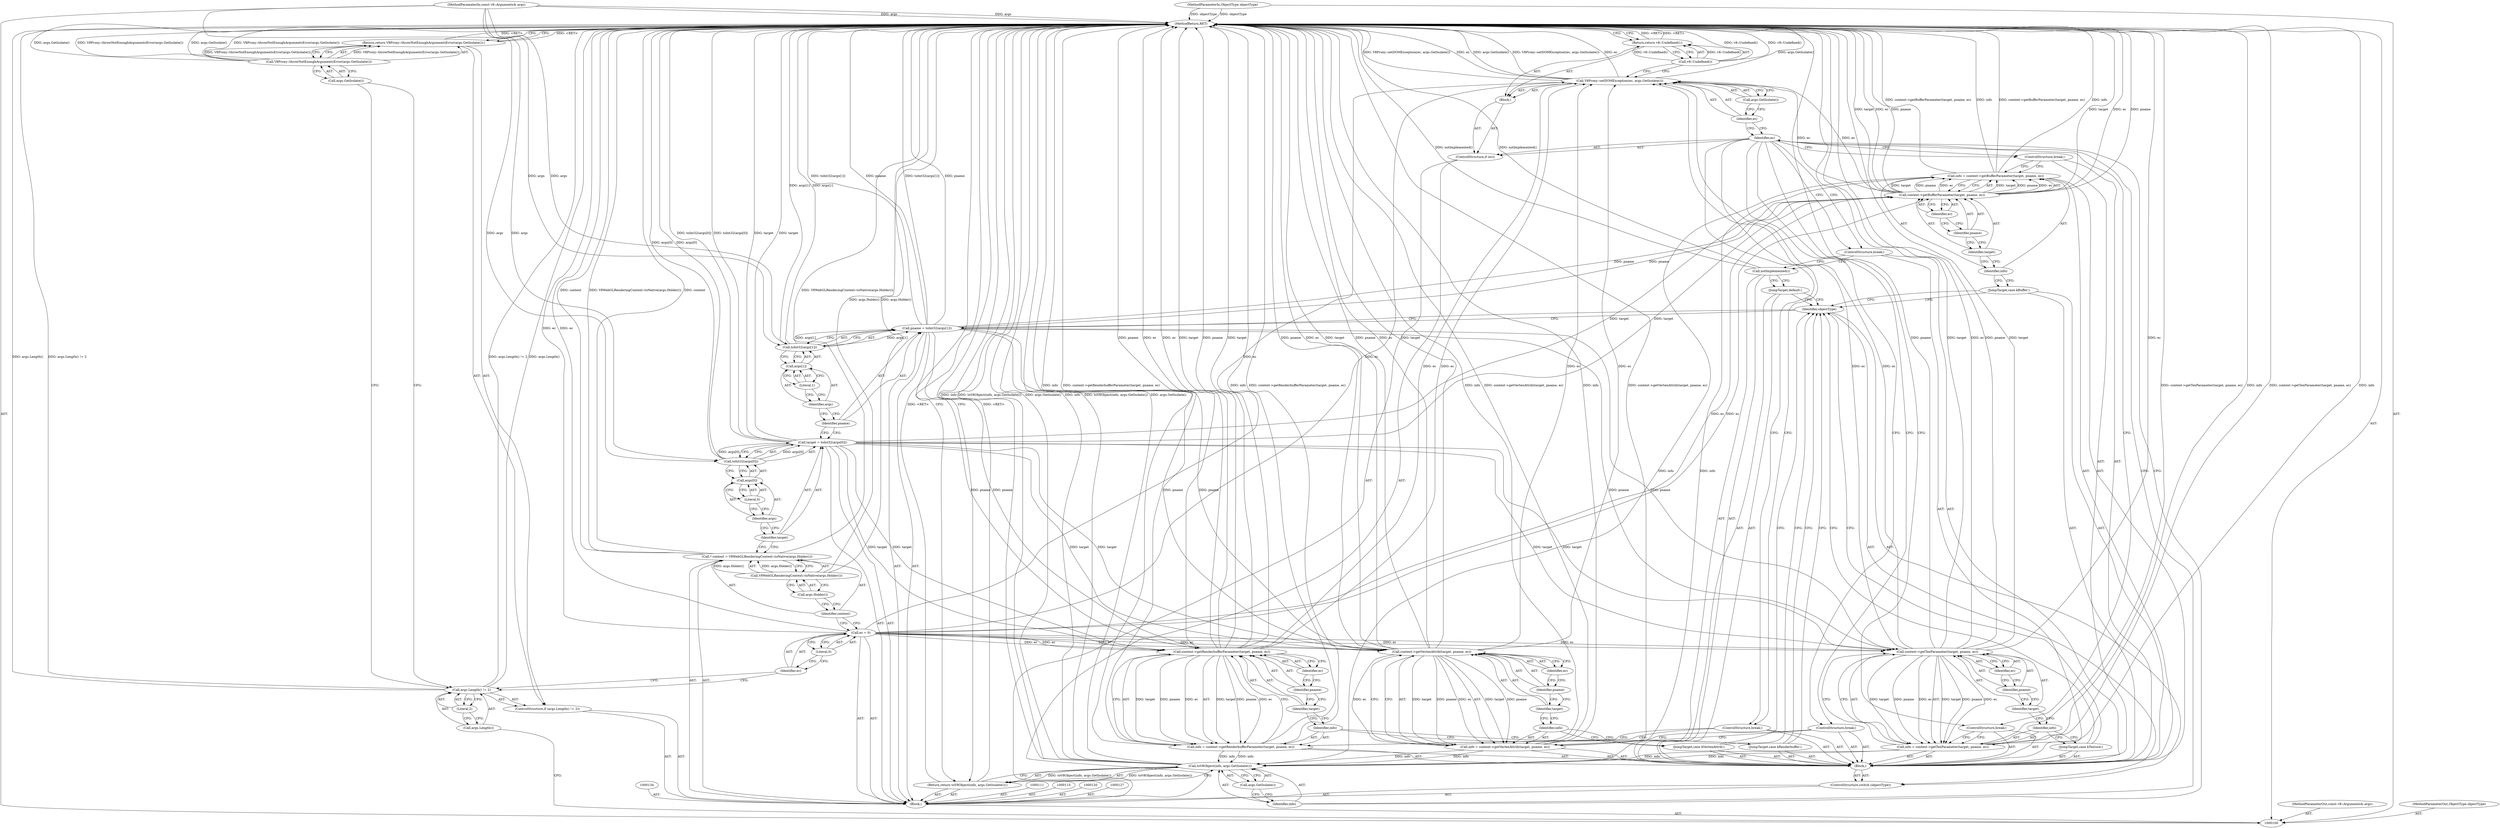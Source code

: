 digraph "0_Chrome_e9372a1bfd3588a80fcf49aa07321f0971dd6091_57" {
"1000185" [label="(MethodReturn,RET)"];
"1000101" [label="(MethodParameterIn,const v8::Arguments& args)"];
"1000271" [label="(MethodParameterOut,const v8::Arguments& args)"];
"1000102" [label="(MethodParameterIn,ObjectType objectType)"];
"1000272" [label="(MethodParameterOut,ObjectType objectType)"];
"1000136" [label="(Identifier,objectType)"];
"1000137" [label="(Block,)"];
"1000135" [label="(ControlStructure,switch (objectType))"];
"1000138" [label="(JumpTarget,case kBuffer:)"];
"1000141" [label="(Call,context->getBufferParameter(target, pname, ec))"];
"1000142" [label="(Identifier,target)"];
"1000143" [label="(Identifier,pname)"];
"1000144" [label="(Identifier,ec)"];
"1000139" [label="(Call,info = context->getBufferParameter(target, pname, ec))"];
"1000140" [label="(Identifier,info)"];
"1000145" [label="(ControlStructure,break;)"];
"1000146" [label="(JumpTarget,case kRenderbuffer:)"];
"1000149" [label="(Call,context->getRenderbufferParameter(target, pname, ec))"];
"1000150" [label="(Identifier,target)"];
"1000151" [label="(Identifier,pname)"];
"1000152" [label="(Identifier,ec)"];
"1000147" [label="(Call,info = context->getRenderbufferParameter(target, pname, ec))"];
"1000148" [label="(Identifier,info)"];
"1000153" [label="(ControlStructure,break;)"];
"1000154" [label="(JumpTarget,case kTexture:)"];
"1000157" [label="(Call,context->getTexParameter(target, pname, ec))"];
"1000158" [label="(Identifier,target)"];
"1000159" [label="(Identifier,pname)"];
"1000160" [label="(Identifier,ec)"];
"1000155" [label="(Call,info = context->getTexParameter(target, pname, ec))"];
"1000156" [label="(Identifier,info)"];
"1000103" [label="(Block,)"];
"1000161" [label="(ControlStructure,break;)"];
"1000162" [label="(JumpTarget,case kVertexAttrib:)"];
"1000165" [label="(Call,context->getVertexAttrib(target, pname, ec))"];
"1000166" [label="(Identifier,target)"];
"1000167" [label="(Identifier,pname)"];
"1000168" [label="(Identifier,ec)"];
"1000163" [label="(Call,info = context->getVertexAttrib(target, pname, ec))"];
"1000164" [label="(Identifier,info)"];
"1000169" [label="(ControlStructure,break;)"];
"1000170" [label="(JumpTarget,default:)"];
"1000171" [label="(Call,notImplemented())"];
"1000172" [label="(ControlStructure,break;)"];
"1000175" [label="(Block,)"];
"1000173" [label="(ControlStructure,if (ec))"];
"1000174" [label="(Identifier,ec)"];
"1000177" [label="(Identifier,ec)"];
"1000178" [label="(Call,args.GetIsolate())"];
"1000176" [label="(Call,V8Proxy::setDOMException(ec, args.GetIsolate()))"];
"1000107" [label="(Literal,2)"];
"1000104" [label="(ControlStructure,if (args.Length() != 2))"];
"1000105" [label="(Call,args.Length() != 2)"];
"1000106" [label="(Call,args.Length())"];
"1000180" [label="(Call,v8::Undefined())"];
"1000179" [label="(Return,return v8::Undefined();)"];
"1000182" [label="(Call,toV8Object(info, args.GetIsolate()))"];
"1000183" [label="(Identifier,info)"];
"1000184" [label="(Call,args.GetIsolate())"];
"1000181" [label="(Return,return toV8Object(info, args.GetIsolate());)"];
"1000109" [label="(Call,V8Proxy::throwNotEnoughArgumentsError(args.GetIsolate()))"];
"1000110" [label="(Call,args.GetIsolate())"];
"1000108" [label="(Return,return V8Proxy::throwNotEnoughArgumentsError(args.GetIsolate());)"];
"1000112" [label="(Call,ec = 0)"];
"1000113" [label="(Identifier,ec)"];
"1000114" [label="(Literal,0)"];
"1000116" [label="(Call,* context = V8WebGLRenderingContext::toNative(args.Holder()))"];
"1000117" [label="(Identifier,context)"];
"1000118" [label="(Call,V8WebGLRenderingContext::toNative(args.Holder()))"];
"1000119" [label="(Call,args.Holder())"];
"1000121" [label="(Call,target = toInt32(args[0]))"];
"1000122" [label="(Identifier,target)"];
"1000123" [label="(Call,toInt32(args[0]))"];
"1000124" [label="(Call,args[0])"];
"1000125" [label="(Identifier,args)"];
"1000126" [label="(Literal,0)"];
"1000128" [label="(Call,pname = toInt32(args[1]))"];
"1000129" [label="(Identifier,pname)"];
"1000130" [label="(Call,toInt32(args[1]))"];
"1000131" [label="(Call,args[1])"];
"1000132" [label="(Identifier,args)"];
"1000133" [label="(Literal,1)"];
"1000185" -> "1000100"  [label="AST: "];
"1000185" -> "1000108"  [label="CFG: "];
"1000185" -> "1000179"  [label="CFG: "];
"1000185" -> "1000181"  [label="CFG: "];
"1000181" -> "1000185"  [label="DDG: <RET>"];
"1000108" -> "1000185"  [label="DDG: <RET>"];
"1000179" -> "1000185"  [label="DDG: <RET>"];
"1000141" -> "1000185"  [label="DDG: target"];
"1000141" -> "1000185"  [label="DDG: ec"];
"1000141" -> "1000185"  [label="DDG: pname"];
"1000149" -> "1000185"  [label="DDG: pname"];
"1000149" -> "1000185"  [label="DDG: ec"];
"1000149" -> "1000185"  [label="DDG: target"];
"1000155" -> "1000185"  [label="DDG: context->getTexParameter(target, pname, ec)"];
"1000155" -> "1000185"  [label="DDG: info"];
"1000105" -> "1000185"  [label="DDG: args.Length() != 2"];
"1000105" -> "1000185"  [label="DDG: args.Length()"];
"1000157" -> "1000185"  [label="DDG: ec"];
"1000157" -> "1000185"  [label="DDG: pname"];
"1000157" -> "1000185"  [label="DDG: target"];
"1000116" -> "1000185"  [label="DDG: V8WebGLRenderingContext::toNative(args.Holder())"];
"1000116" -> "1000185"  [label="DDG: context"];
"1000118" -> "1000185"  [label="DDG: args.Holder()"];
"1000182" -> "1000185"  [label="DDG: toV8Object(info, args.GetIsolate())"];
"1000182" -> "1000185"  [label="DDG: args.GetIsolate()"];
"1000182" -> "1000185"  [label="DDG: info"];
"1000176" -> "1000185"  [label="DDG: args.GetIsolate()"];
"1000176" -> "1000185"  [label="DDG: V8Proxy::setDOMException(ec, args.GetIsolate())"];
"1000176" -> "1000185"  [label="DDG: ec"];
"1000165" -> "1000185"  [label="DDG: ec"];
"1000165" -> "1000185"  [label="DDG: target"];
"1000165" -> "1000185"  [label="DDG: pname"];
"1000128" -> "1000185"  [label="DDG: toInt32(args[1])"];
"1000128" -> "1000185"  [label="DDG: pname"];
"1000163" -> "1000185"  [label="DDG: info"];
"1000163" -> "1000185"  [label="DDG: context->getVertexAttrib(target, pname, ec)"];
"1000121" -> "1000185"  [label="DDG: toInt32(args[0])"];
"1000121" -> "1000185"  [label="DDG: target"];
"1000139" -> "1000185"  [label="DDG: context->getBufferParameter(target, pname, ec)"];
"1000139" -> "1000185"  [label="DDG: info"];
"1000180" -> "1000185"  [label="DDG: v8::Undefined()"];
"1000147" -> "1000185"  [label="DDG: context->getRenderbufferParameter(target, pname, ec)"];
"1000147" -> "1000185"  [label="DDG: info"];
"1000102" -> "1000185"  [label="DDG: objectType"];
"1000112" -> "1000185"  [label="DDG: ec"];
"1000101" -> "1000185"  [label="DDG: args"];
"1000109" -> "1000185"  [label="DDG: args.GetIsolate()"];
"1000109" -> "1000185"  [label="DDG: V8Proxy::throwNotEnoughArgumentsError(args.GetIsolate())"];
"1000171" -> "1000185"  [label="DDG: notImplemented()"];
"1000130" -> "1000185"  [label="DDG: args[1]"];
"1000123" -> "1000185"  [label="DDG: args[0]"];
"1000101" -> "1000100"  [label="AST: "];
"1000101" -> "1000185"  [label="DDG: args"];
"1000101" -> "1000123"  [label="DDG: args"];
"1000101" -> "1000130"  [label="DDG: args"];
"1000271" -> "1000100"  [label="AST: "];
"1000102" -> "1000100"  [label="AST: "];
"1000102" -> "1000185"  [label="DDG: objectType"];
"1000272" -> "1000100"  [label="AST: "];
"1000136" -> "1000135"  [label="AST: "];
"1000136" -> "1000128"  [label="CFG: "];
"1000138" -> "1000136"  [label="CFG: "];
"1000146" -> "1000136"  [label="CFG: "];
"1000154" -> "1000136"  [label="CFG: "];
"1000162" -> "1000136"  [label="CFG: "];
"1000170" -> "1000136"  [label="CFG: "];
"1000137" -> "1000135"  [label="AST: "];
"1000138" -> "1000137"  [label="AST: "];
"1000139" -> "1000137"  [label="AST: "];
"1000145" -> "1000137"  [label="AST: "];
"1000146" -> "1000137"  [label="AST: "];
"1000147" -> "1000137"  [label="AST: "];
"1000153" -> "1000137"  [label="AST: "];
"1000154" -> "1000137"  [label="AST: "];
"1000155" -> "1000137"  [label="AST: "];
"1000161" -> "1000137"  [label="AST: "];
"1000162" -> "1000137"  [label="AST: "];
"1000163" -> "1000137"  [label="AST: "];
"1000169" -> "1000137"  [label="AST: "];
"1000170" -> "1000137"  [label="AST: "];
"1000171" -> "1000137"  [label="AST: "];
"1000172" -> "1000137"  [label="AST: "];
"1000135" -> "1000103"  [label="AST: "];
"1000136" -> "1000135"  [label="AST: "];
"1000137" -> "1000135"  [label="AST: "];
"1000138" -> "1000137"  [label="AST: "];
"1000138" -> "1000136"  [label="CFG: "];
"1000140" -> "1000138"  [label="CFG: "];
"1000141" -> "1000139"  [label="AST: "];
"1000141" -> "1000144"  [label="CFG: "];
"1000142" -> "1000141"  [label="AST: "];
"1000143" -> "1000141"  [label="AST: "];
"1000144" -> "1000141"  [label="AST: "];
"1000139" -> "1000141"  [label="CFG: "];
"1000141" -> "1000185"  [label="DDG: target"];
"1000141" -> "1000185"  [label="DDG: ec"];
"1000141" -> "1000185"  [label="DDG: pname"];
"1000141" -> "1000139"  [label="DDG: target"];
"1000141" -> "1000139"  [label="DDG: pname"];
"1000141" -> "1000139"  [label="DDG: ec"];
"1000121" -> "1000141"  [label="DDG: target"];
"1000128" -> "1000141"  [label="DDG: pname"];
"1000112" -> "1000141"  [label="DDG: ec"];
"1000141" -> "1000176"  [label="DDG: ec"];
"1000142" -> "1000141"  [label="AST: "];
"1000142" -> "1000140"  [label="CFG: "];
"1000143" -> "1000142"  [label="CFG: "];
"1000143" -> "1000141"  [label="AST: "];
"1000143" -> "1000142"  [label="CFG: "];
"1000144" -> "1000143"  [label="CFG: "];
"1000144" -> "1000141"  [label="AST: "];
"1000144" -> "1000143"  [label="CFG: "];
"1000141" -> "1000144"  [label="CFG: "];
"1000139" -> "1000137"  [label="AST: "];
"1000139" -> "1000141"  [label="CFG: "];
"1000140" -> "1000139"  [label="AST: "];
"1000141" -> "1000139"  [label="AST: "];
"1000145" -> "1000139"  [label="CFG: "];
"1000139" -> "1000185"  [label="DDG: context->getBufferParameter(target, pname, ec)"];
"1000139" -> "1000185"  [label="DDG: info"];
"1000141" -> "1000139"  [label="DDG: target"];
"1000141" -> "1000139"  [label="DDG: pname"];
"1000141" -> "1000139"  [label="DDG: ec"];
"1000139" -> "1000182"  [label="DDG: info"];
"1000140" -> "1000139"  [label="AST: "];
"1000140" -> "1000138"  [label="CFG: "];
"1000142" -> "1000140"  [label="CFG: "];
"1000145" -> "1000137"  [label="AST: "];
"1000145" -> "1000139"  [label="CFG: "];
"1000174" -> "1000145"  [label="CFG: "];
"1000146" -> "1000137"  [label="AST: "];
"1000146" -> "1000136"  [label="CFG: "];
"1000148" -> "1000146"  [label="CFG: "];
"1000149" -> "1000147"  [label="AST: "];
"1000149" -> "1000152"  [label="CFG: "];
"1000150" -> "1000149"  [label="AST: "];
"1000151" -> "1000149"  [label="AST: "];
"1000152" -> "1000149"  [label="AST: "];
"1000147" -> "1000149"  [label="CFG: "];
"1000149" -> "1000185"  [label="DDG: pname"];
"1000149" -> "1000185"  [label="DDG: ec"];
"1000149" -> "1000185"  [label="DDG: target"];
"1000149" -> "1000147"  [label="DDG: target"];
"1000149" -> "1000147"  [label="DDG: pname"];
"1000149" -> "1000147"  [label="DDG: ec"];
"1000121" -> "1000149"  [label="DDG: target"];
"1000128" -> "1000149"  [label="DDG: pname"];
"1000112" -> "1000149"  [label="DDG: ec"];
"1000149" -> "1000176"  [label="DDG: ec"];
"1000150" -> "1000149"  [label="AST: "];
"1000150" -> "1000148"  [label="CFG: "];
"1000151" -> "1000150"  [label="CFG: "];
"1000151" -> "1000149"  [label="AST: "];
"1000151" -> "1000150"  [label="CFG: "];
"1000152" -> "1000151"  [label="CFG: "];
"1000152" -> "1000149"  [label="AST: "];
"1000152" -> "1000151"  [label="CFG: "];
"1000149" -> "1000152"  [label="CFG: "];
"1000147" -> "1000137"  [label="AST: "];
"1000147" -> "1000149"  [label="CFG: "];
"1000148" -> "1000147"  [label="AST: "];
"1000149" -> "1000147"  [label="AST: "];
"1000153" -> "1000147"  [label="CFG: "];
"1000147" -> "1000185"  [label="DDG: context->getRenderbufferParameter(target, pname, ec)"];
"1000147" -> "1000185"  [label="DDG: info"];
"1000149" -> "1000147"  [label="DDG: target"];
"1000149" -> "1000147"  [label="DDG: pname"];
"1000149" -> "1000147"  [label="DDG: ec"];
"1000147" -> "1000182"  [label="DDG: info"];
"1000148" -> "1000147"  [label="AST: "];
"1000148" -> "1000146"  [label="CFG: "];
"1000150" -> "1000148"  [label="CFG: "];
"1000153" -> "1000137"  [label="AST: "];
"1000153" -> "1000147"  [label="CFG: "];
"1000174" -> "1000153"  [label="CFG: "];
"1000154" -> "1000137"  [label="AST: "];
"1000154" -> "1000136"  [label="CFG: "];
"1000156" -> "1000154"  [label="CFG: "];
"1000157" -> "1000155"  [label="AST: "];
"1000157" -> "1000160"  [label="CFG: "];
"1000158" -> "1000157"  [label="AST: "];
"1000159" -> "1000157"  [label="AST: "];
"1000160" -> "1000157"  [label="AST: "];
"1000155" -> "1000157"  [label="CFG: "];
"1000157" -> "1000185"  [label="DDG: ec"];
"1000157" -> "1000185"  [label="DDG: pname"];
"1000157" -> "1000185"  [label="DDG: target"];
"1000157" -> "1000155"  [label="DDG: target"];
"1000157" -> "1000155"  [label="DDG: pname"];
"1000157" -> "1000155"  [label="DDG: ec"];
"1000121" -> "1000157"  [label="DDG: target"];
"1000128" -> "1000157"  [label="DDG: pname"];
"1000112" -> "1000157"  [label="DDG: ec"];
"1000157" -> "1000176"  [label="DDG: ec"];
"1000158" -> "1000157"  [label="AST: "];
"1000158" -> "1000156"  [label="CFG: "];
"1000159" -> "1000158"  [label="CFG: "];
"1000159" -> "1000157"  [label="AST: "];
"1000159" -> "1000158"  [label="CFG: "];
"1000160" -> "1000159"  [label="CFG: "];
"1000160" -> "1000157"  [label="AST: "];
"1000160" -> "1000159"  [label="CFG: "];
"1000157" -> "1000160"  [label="CFG: "];
"1000155" -> "1000137"  [label="AST: "];
"1000155" -> "1000157"  [label="CFG: "];
"1000156" -> "1000155"  [label="AST: "];
"1000157" -> "1000155"  [label="AST: "];
"1000161" -> "1000155"  [label="CFG: "];
"1000155" -> "1000185"  [label="DDG: context->getTexParameter(target, pname, ec)"];
"1000155" -> "1000185"  [label="DDG: info"];
"1000157" -> "1000155"  [label="DDG: target"];
"1000157" -> "1000155"  [label="DDG: pname"];
"1000157" -> "1000155"  [label="DDG: ec"];
"1000155" -> "1000182"  [label="DDG: info"];
"1000156" -> "1000155"  [label="AST: "];
"1000156" -> "1000154"  [label="CFG: "];
"1000158" -> "1000156"  [label="CFG: "];
"1000103" -> "1000100"  [label="AST: "];
"1000104" -> "1000103"  [label="AST: "];
"1000111" -> "1000103"  [label="AST: "];
"1000112" -> "1000103"  [label="AST: "];
"1000115" -> "1000103"  [label="AST: "];
"1000116" -> "1000103"  [label="AST: "];
"1000120" -> "1000103"  [label="AST: "];
"1000121" -> "1000103"  [label="AST: "];
"1000127" -> "1000103"  [label="AST: "];
"1000128" -> "1000103"  [label="AST: "];
"1000134" -> "1000103"  [label="AST: "];
"1000135" -> "1000103"  [label="AST: "];
"1000173" -> "1000103"  [label="AST: "];
"1000181" -> "1000103"  [label="AST: "];
"1000161" -> "1000137"  [label="AST: "];
"1000161" -> "1000155"  [label="CFG: "];
"1000174" -> "1000161"  [label="CFG: "];
"1000162" -> "1000137"  [label="AST: "];
"1000162" -> "1000136"  [label="CFG: "];
"1000164" -> "1000162"  [label="CFG: "];
"1000165" -> "1000163"  [label="AST: "];
"1000165" -> "1000168"  [label="CFG: "];
"1000166" -> "1000165"  [label="AST: "];
"1000167" -> "1000165"  [label="AST: "];
"1000168" -> "1000165"  [label="AST: "];
"1000163" -> "1000165"  [label="CFG: "];
"1000165" -> "1000185"  [label="DDG: ec"];
"1000165" -> "1000185"  [label="DDG: target"];
"1000165" -> "1000185"  [label="DDG: pname"];
"1000165" -> "1000163"  [label="DDG: target"];
"1000165" -> "1000163"  [label="DDG: pname"];
"1000165" -> "1000163"  [label="DDG: ec"];
"1000121" -> "1000165"  [label="DDG: target"];
"1000128" -> "1000165"  [label="DDG: pname"];
"1000112" -> "1000165"  [label="DDG: ec"];
"1000165" -> "1000176"  [label="DDG: ec"];
"1000166" -> "1000165"  [label="AST: "];
"1000166" -> "1000164"  [label="CFG: "];
"1000167" -> "1000166"  [label="CFG: "];
"1000167" -> "1000165"  [label="AST: "];
"1000167" -> "1000166"  [label="CFG: "];
"1000168" -> "1000167"  [label="CFG: "];
"1000168" -> "1000165"  [label="AST: "];
"1000168" -> "1000167"  [label="CFG: "];
"1000165" -> "1000168"  [label="CFG: "];
"1000163" -> "1000137"  [label="AST: "];
"1000163" -> "1000165"  [label="CFG: "];
"1000164" -> "1000163"  [label="AST: "];
"1000165" -> "1000163"  [label="AST: "];
"1000169" -> "1000163"  [label="CFG: "];
"1000163" -> "1000185"  [label="DDG: info"];
"1000163" -> "1000185"  [label="DDG: context->getVertexAttrib(target, pname, ec)"];
"1000165" -> "1000163"  [label="DDG: target"];
"1000165" -> "1000163"  [label="DDG: pname"];
"1000165" -> "1000163"  [label="DDG: ec"];
"1000163" -> "1000182"  [label="DDG: info"];
"1000164" -> "1000163"  [label="AST: "];
"1000164" -> "1000162"  [label="CFG: "];
"1000166" -> "1000164"  [label="CFG: "];
"1000169" -> "1000137"  [label="AST: "];
"1000169" -> "1000163"  [label="CFG: "];
"1000174" -> "1000169"  [label="CFG: "];
"1000170" -> "1000137"  [label="AST: "];
"1000170" -> "1000136"  [label="CFG: "];
"1000171" -> "1000170"  [label="CFG: "];
"1000171" -> "1000137"  [label="AST: "];
"1000171" -> "1000170"  [label="CFG: "];
"1000172" -> "1000171"  [label="CFG: "];
"1000171" -> "1000185"  [label="DDG: notImplemented()"];
"1000172" -> "1000137"  [label="AST: "];
"1000172" -> "1000171"  [label="CFG: "];
"1000174" -> "1000172"  [label="CFG: "];
"1000175" -> "1000173"  [label="AST: "];
"1000176" -> "1000175"  [label="AST: "];
"1000179" -> "1000175"  [label="AST: "];
"1000173" -> "1000103"  [label="AST: "];
"1000174" -> "1000173"  [label="AST: "];
"1000175" -> "1000173"  [label="AST: "];
"1000174" -> "1000173"  [label="AST: "];
"1000174" -> "1000145"  [label="CFG: "];
"1000174" -> "1000153"  [label="CFG: "];
"1000174" -> "1000161"  [label="CFG: "];
"1000174" -> "1000169"  [label="CFG: "];
"1000174" -> "1000172"  [label="CFG: "];
"1000177" -> "1000174"  [label="CFG: "];
"1000183" -> "1000174"  [label="CFG: "];
"1000177" -> "1000176"  [label="AST: "];
"1000177" -> "1000174"  [label="CFG: "];
"1000178" -> "1000177"  [label="CFG: "];
"1000178" -> "1000176"  [label="AST: "];
"1000178" -> "1000177"  [label="CFG: "];
"1000176" -> "1000178"  [label="CFG: "];
"1000176" -> "1000175"  [label="AST: "];
"1000176" -> "1000178"  [label="CFG: "];
"1000177" -> "1000176"  [label="AST: "];
"1000178" -> "1000176"  [label="AST: "];
"1000180" -> "1000176"  [label="CFG: "];
"1000176" -> "1000185"  [label="DDG: args.GetIsolate()"];
"1000176" -> "1000185"  [label="DDG: V8Proxy::setDOMException(ec, args.GetIsolate())"];
"1000176" -> "1000185"  [label="DDG: ec"];
"1000165" -> "1000176"  [label="DDG: ec"];
"1000157" -> "1000176"  [label="DDG: ec"];
"1000149" -> "1000176"  [label="DDG: ec"];
"1000141" -> "1000176"  [label="DDG: ec"];
"1000112" -> "1000176"  [label="DDG: ec"];
"1000107" -> "1000105"  [label="AST: "];
"1000107" -> "1000106"  [label="CFG: "];
"1000105" -> "1000107"  [label="CFG: "];
"1000104" -> "1000103"  [label="AST: "];
"1000105" -> "1000104"  [label="AST: "];
"1000108" -> "1000104"  [label="AST: "];
"1000105" -> "1000104"  [label="AST: "];
"1000105" -> "1000107"  [label="CFG: "];
"1000106" -> "1000105"  [label="AST: "];
"1000107" -> "1000105"  [label="AST: "];
"1000110" -> "1000105"  [label="CFG: "];
"1000113" -> "1000105"  [label="CFG: "];
"1000105" -> "1000185"  [label="DDG: args.Length() != 2"];
"1000105" -> "1000185"  [label="DDG: args.Length()"];
"1000106" -> "1000105"  [label="AST: "];
"1000106" -> "1000100"  [label="CFG: "];
"1000107" -> "1000106"  [label="CFG: "];
"1000180" -> "1000179"  [label="AST: "];
"1000180" -> "1000176"  [label="CFG: "];
"1000179" -> "1000180"  [label="CFG: "];
"1000180" -> "1000185"  [label="DDG: v8::Undefined()"];
"1000180" -> "1000179"  [label="DDG: v8::Undefined()"];
"1000179" -> "1000175"  [label="AST: "];
"1000179" -> "1000180"  [label="CFG: "];
"1000180" -> "1000179"  [label="AST: "];
"1000185" -> "1000179"  [label="CFG: "];
"1000179" -> "1000185"  [label="DDG: <RET>"];
"1000180" -> "1000179"  [label="DDG: v8::Undefined()"];
"1000182" -> "1000181"  [label="AST: "];
"1000182" -> "1000184"  [label="CFG: "];
"1000183" -> "1000182"  [label="AST: "];
"1000184" -> "1000182"  [label="AST: "];
"1000181" -> "1000182"  [label="CFG: "];
"1000182" -> "1000185"  [label="DDG: toV8Object(info, args.GetIsolate())"];
"1000182" -> "1000185"  [label="DDG: args.GetIsolate()"];
"1000182" -> "1000185"  [label="DDG: info"];
"1000182" -> "1000181"  [label="DDG: toV8Object(info, args.GetIsolate())"];
"1000163" -> "1000182"  [label="DDG: info"];
"1000139" -> "1000182"  [label="DDG: info"];
"1000147" -> "1000182"  [label="DDG: info"];
"1000155" -> "1000182"  [label="DDG: info"];
"1000183" -> "1000182"  [label="AST: "];
"1000183" -> "1000174"  [label="CFG: "];
"1000184" -> "1000183"  [label="CFG: "];
"1000184" -> "1000182"  [label="AST: "];
"1000184" -> "1000183"  [label="CFG: "];
"1000182" -> "1000184"  [label="CFG: "];
"1000181" -> "1000103"  [label="AST: "];
"1000181" -> "1000182"  [label="CFG: "];
"1000182" -> "1000181"  [label="AST: "];
"1000185" -> "1000181"  [label="CFG: "];
"1000181" -> "1000185"  [label="DDG: <RET>"];
"1000182" -> "1000181"  [label="DDG: toV8Object(info, args.GetIsolate())"];
"1000109" -> "1000108"  [label="AST: "];
"1000109" -> "1000110"  [label="CFG: "];
"1000110" -> "1000109"  [label="AST: "];
"1000108" -> "1000109"  [label="CFG: "];
"1000109" -> "1000185"  [label="DDG: args.GetIsolate()"];
"1000109" -> "1000185"  [label="DDG: V8Proxy::throwNotEnoughArgumentsError(args.GetIsolate())"];
"1000109" -> "1000108"  [label="DDG: V8Proxy::throwNotEnoughArgumentsError(args.GetIsolate())"];
"1000110" -> "1000109"  [label="AST: "];
"1000110" -> "1000105"  [label="CFG: "];
"1000109" -> "1000110"  [label="CFG: "];
"1000108" -> "1000104"  [label="AST: "];
"1000108" -> "1000109"  [label="CFG: "];
"1000109" -> "1000108"  [label="AST: "];
"1000185" -> "1000108"  [label="CFG: "];
"1000108" -> "1000185"  [label="DDG: <RET>"];
"1000109" -> "1000108"  [label="DDG: V8Proxy::throwNotEnoughArgumentsError(args.GetIsolate())"];
"1000112" -> "1000103"  [label="AST: "];
"1000112" -> "1000114"  [label="CFG: "];
"1000113" -> "1000112"  [label="AST: "];
"1000114" -> "1000112"  [label="AST: "];
"1000117" -> "1000112"  [label="CFG: "];
"1000112" -> "1000185"  [label="DDG: ec"];
"1000112" -> "1000141"  [label="DDG: ec"];
"1000112" -> "1000149"  [label="DDG: ec"];
"1000112" -> "1000157"  [label="DDG: ec"];
"1000112" -> "1000165"  [label="DDG: ec"];
"1000112" -> "1000176"  [label="DDG: ec"];
"1000113" -> "1000112"  [label="AST: "];
"1000113" -> "1000105"  [label="CFG: "];
"1000114" -> "1000113"  [label="CFG: "];
"1000114" -> "1000112"  [label="AST: "];
"1000114" -> "1000113"  [label="CFG: "];
"1000112" -> "1000114"  [label="CFG: "];
"1000116" -> "1000103"  [label="AST: "];
"1000116" -> "1000118"  [label="CFG: "];
"1000117" -> "1000116"  [label="AST: "];
"1000118" -> "1000116"  [label="AST: "];
"1000122" -> "1000116"  [label="CFG: "];
"1000116" -> "1000185"  [label="DDG: V8WebGLRenderingContext::toNative(args.Holder())"];
"1000116" -> "1000185"  [label="DDG: context"];
"1000118" -> "1000116"  [label="DDG: args.Holder()"];
"1000117" -> "1000116"  [label="AST: "];
"1000117" -> "1000112"  [label="CFG: "];
"1000119" -> "1000117"  [label="CFG: "];
"1000118" -> "1000116"  [label="AST: "];
"1000118" -> "1000119"  [label="CFG: "];
"1000119" -> "1000118"  [label="AST: "];
"1000116" -> "1000118"  [label="CFG: "];
"1000118" -> "1000185"  [label="DDG: args.Holder()"];
"1000118" -> "1000116"  [label="DDG: args.Holder()"];
"1000119" -> "1000118"  [label="AST: "];
"1000119" -> "1000117"  [label="CFG: "];
"1000118" -> "1000119"  [label="CFG: "];
"1000121" -> "1000103"  [label="AST: "];
"1000121" -> "1000123"  [label="CFG: "];
"1000122" -> "1000121"  [label="AST: "];
"1000123" -> "1000121"  [label="AST: "];
"1000129" -> "1000121"  [label="CFG: "];
"1000121" -> "1000185"  [label="DDG: toInt32(args[0])"];
"1000121" -> "1000185"  [label="DDG: target"];
"1000123" -> "1000121"  [label="DDG: args[0]"];
"1000121" -> "1000141"  [label="DDG: target"];
"1000121" -> "1000149"  [label="DDG: target"];
"1000121" -> "1000157"  [label="DDG: target"];
"1000121" -> "1000165"  [label="DDG: target"];
"1000122" -> "1000121"  [label="AST: "];
"1000122" -> "1000116"  [label="CFG: "];
"1000125" -> "1000122"  [label="CFG: "];
"1000123" -> "1000121"  [label="AST: "];
"1000123" -> "1000124"  [label="CFG: "];
"1000124" -> "1000123"  [label="AST: "];
"1000121" -> "1000123"  [label="CFG: "];
"1000123" -> "1000185"  [label="DDG: args[0]"];
"1000123" -> "1000121"  [label="DDG: args[0]"];
"1000101" -> "1000123"  [label="DDG: args"];
"1000124" -> "1000123"  [label="AST: "];
"1000124" -> "1000126"  [label="CFG: "];
"1000125" -> "1000124"  [label="AST: "];
"1000126" -> "1000124"  [label="AST: "];
"1000123" -> "1000124"  [label="CFG: "];
"1000125" -> "1000124"  [label="AST: "];
"1000125" -> "1000122"  [label="CFG: "];
"1000126" -> "1000125"  [label="CFG: "];
"1000126" -> "1000124"  [label="AST: "];
"1000126" -> "1000125"  [label="CFG: "];
"1000124" -> "1000126"  [label="CFG: "];
"1000128" -> "1000103"  [label="AST: "];
"1000128" -> "1000130"  [label="CFG: "];
"1000129" -> "1000128"  [label="AST: "];
"1000130" -> "1000128"  [label="AST: "];
"1000136" -> "1000128"  [label="CFG: "];
"1000128" -> "1000185"  [label="DDG: toInt32(args[1])"];
"1000128" -> "1000185"  [label="DDG: pname"];
"1000130" -> "1000128"  [label="DDG: args[1]"];
"1000128" -> "1000141"  [label="DDG: pname"];
"1000128" -> "1000149"  [label="DDG: pname"];
"1000128" -> "1000157"  [label="DDG: pname"];
"1000128" -> "1000165"  [label="DDG: pname"];
"1000129" -> "1000128"  [label="AST: "];
"1000129" -> "1000121"  [label="CFG: "];
"1000132" -> "1000129"  [label="CFG: "];
"1000130" -> "1000128"  [label="AST: "];
"1000130" -> "1000131"  [label="CFG: "];
"1000131" -> "1000130"  [label="AST: "];
"1000128" -> "1000130"  [label="CFG: "];
"1000130" -> "1000185"  [label="DDG: args[1]"];
"1000130" -> "1000128"  [label="DDG: args[1]"];
"1000101" -> "1000130"  [label="DDG: args"];
"1000131" -> "1000130"  [label="AST: "];
"1000131" -> "1000133"  [label="CFG: "];
"1000132" -> "1000131"  [label="AST: "];
"1000133" -> "1000131"  [label="AST: "];
"1000130" -> "1000131"  [label="CFG: "];
"1000132" -> "1000131"  [label="AST: "];
"1000132" -> "1000129"  [label="CFG: "];
"1000133" -> "1000132"  [label="CFG: "];
"1000133" -> "1000131"  [label="AST: "];
"1000133" -> "1000132"  [label="CFG: "];
"1000131" -> "1000133"  [label="CFG: "];
}
